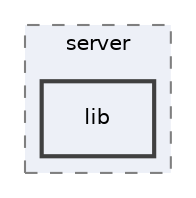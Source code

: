 digraph "WebService/server/lib"
{
 // LATEX_PDF_SIZE
  edge [fontname="Helvetica",fontsize="10",labelfontname="Helvetica",labelfontsize="10"];
  node [fontname="Helvetica",fontsize="10",shape=record];
  compound=true
  subgraph clusterdir_c7f9ac1f2e2ac60f955da1f6d12d150d {
    graph [ bgcolor="#edf0f7", pencolor="grey50", style="filled,dashed,", label="server", fontname="Helvetica", fontsize="10", URL="dir_c7f9ac1f2e2ac60f955da1f6d12d150d.html"]
  dir_8bc26c54c552d48ec55b7f640f1f1644 [shape=box, label="lib", style="filled,bold,", fillcolor="#edf0f7", color="grey25", URL="dir_8bc26c54c552d48ec55b7f640f1f1644.html"];
  }
}

